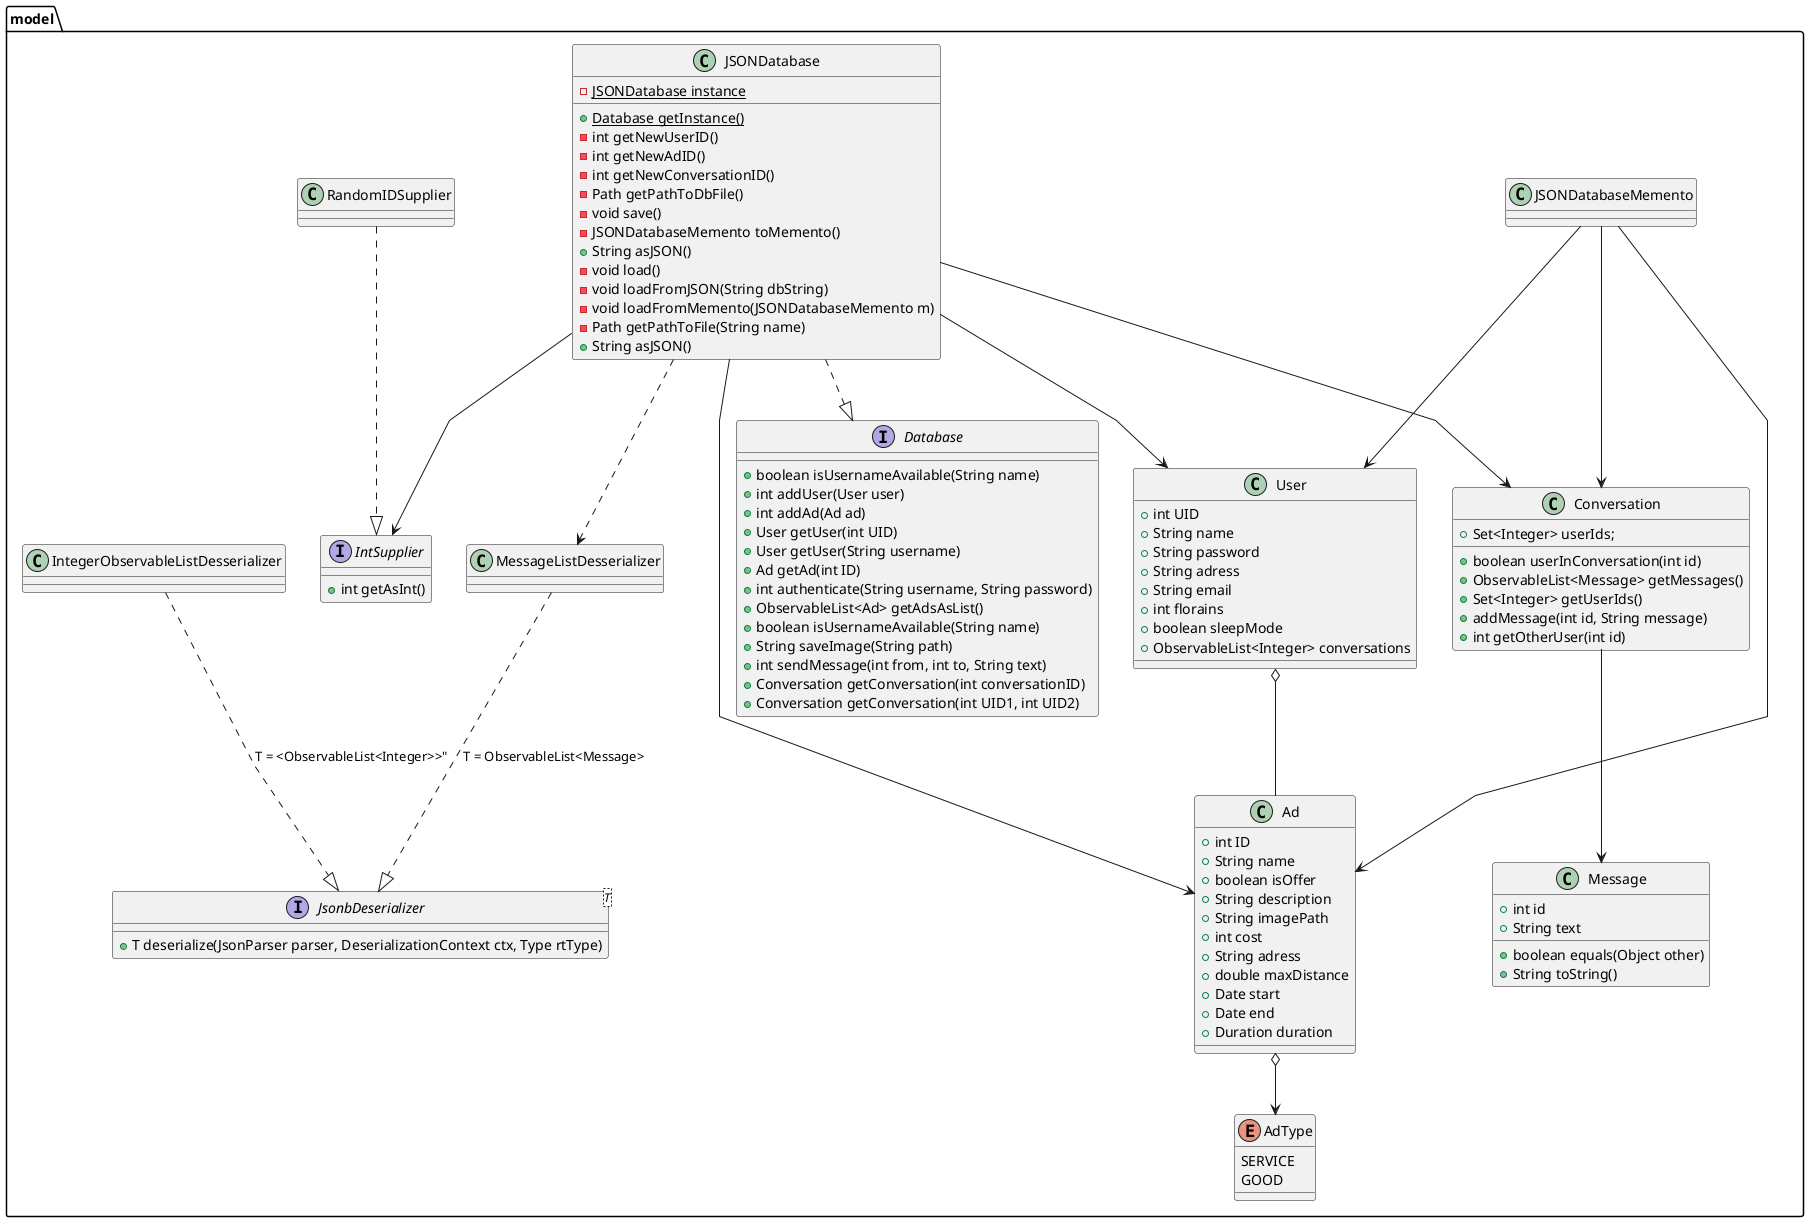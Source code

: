 @startuml "class"

skinparam linetype polyline
package model {
  class User {
    + int UID
    + String name
    + String password
    + String adress
    + String email
    + int florains
    + boolean sleepMode
    + ObservableList<Integer> conversations
  }

  User o-- Ad

  Enum AdType {
    SERVICE
    GOOD
  }

  class Ad {
    + int ID
    + String name
    + boolean isOffer
    + String description
    + String imagePath
    + int cost
    + String adress
    + double maxDistance
    + Date start
    + Date end
    + Duration duration
  }
  Ad o--> AdType

  interface Database {
    + boolean isUsernameAvailable(String name)
    + int addUser(User user)
    + int addAd(Ad ad)
    + User getUser(int UID)
    + User getUser(String username)
    + Ad getAd(int ID)
    + int authenticate(String username, String password)
    + ObservableList<Ad> getAdsAsList()
    + boolean isUsernameAvailable(String name)
    + String saveImage(String path)
    + int sendMessage(int from, int to, String text)
    + Conversation getConversation(int conversationID)
    + Conversation getConversation(int UID1, int UID2)
  }
  class JSONDatabase {
    - {static} JSONDatabase instance
    + {static} Database getInstance()
    - int getNewUserID()
    - int getNewAdID()
    - int getNewConversationID()
    - Path getPathToDbFile()
    - void save()
    - JSONDatabaseMemento toMemento()
    + String asJSON()
    - void load()
    - void loadFromJSON(String dbString)
    - void loadFromMemento(JSONDatabaseMemento m)
    - Path getPathToFile(String name)
    + String asJSON()
  }

  class Message {
    + int id
    + String text
    + boolean equals(Object other)
    + String toString()
  }

  class Conversation {
    + Set<Integer> userIds;
    + boolean userInConversation(int id)
    + ObservableList<Message> getMessages()
    + Set<Integer> getUserIds()
    + addMessage(int id, String message)
    + int getOtherUser(int id)
  }
  Conversation --> Message

  JSONDatabase --> IntSupplier
  JSONDatabase ..|> Database
  JSONDatabase --> User
  JSONDatabase --> Ad
  JSONDatabase --> Conversation
  interface IntSupplier {
    + int getAsInt()
  }

  JSONDatabaseMemento --> User
  JSONDatabaseMemento --> Ad
  JSONDatabaseMemento --> Conversation

  RandomIDSupplier ..|> IntSupplier

  JSONDatabase ..> MessageListDesserializer

  MessageListDesserializer ..|> JsonbDeserializer : "T = ObservableList<Message>"
  IntegerObservableListDesserializer ..|>   JsonbDeserializer: "T = <ObservableList<Integer>>""
  interface "JsonbDeserializer<T>" as JsonbDeserializer {
    + T deserialize(JsonParser parser, DeserializationContext ctx, Type rtType)
  }

}

@enduml